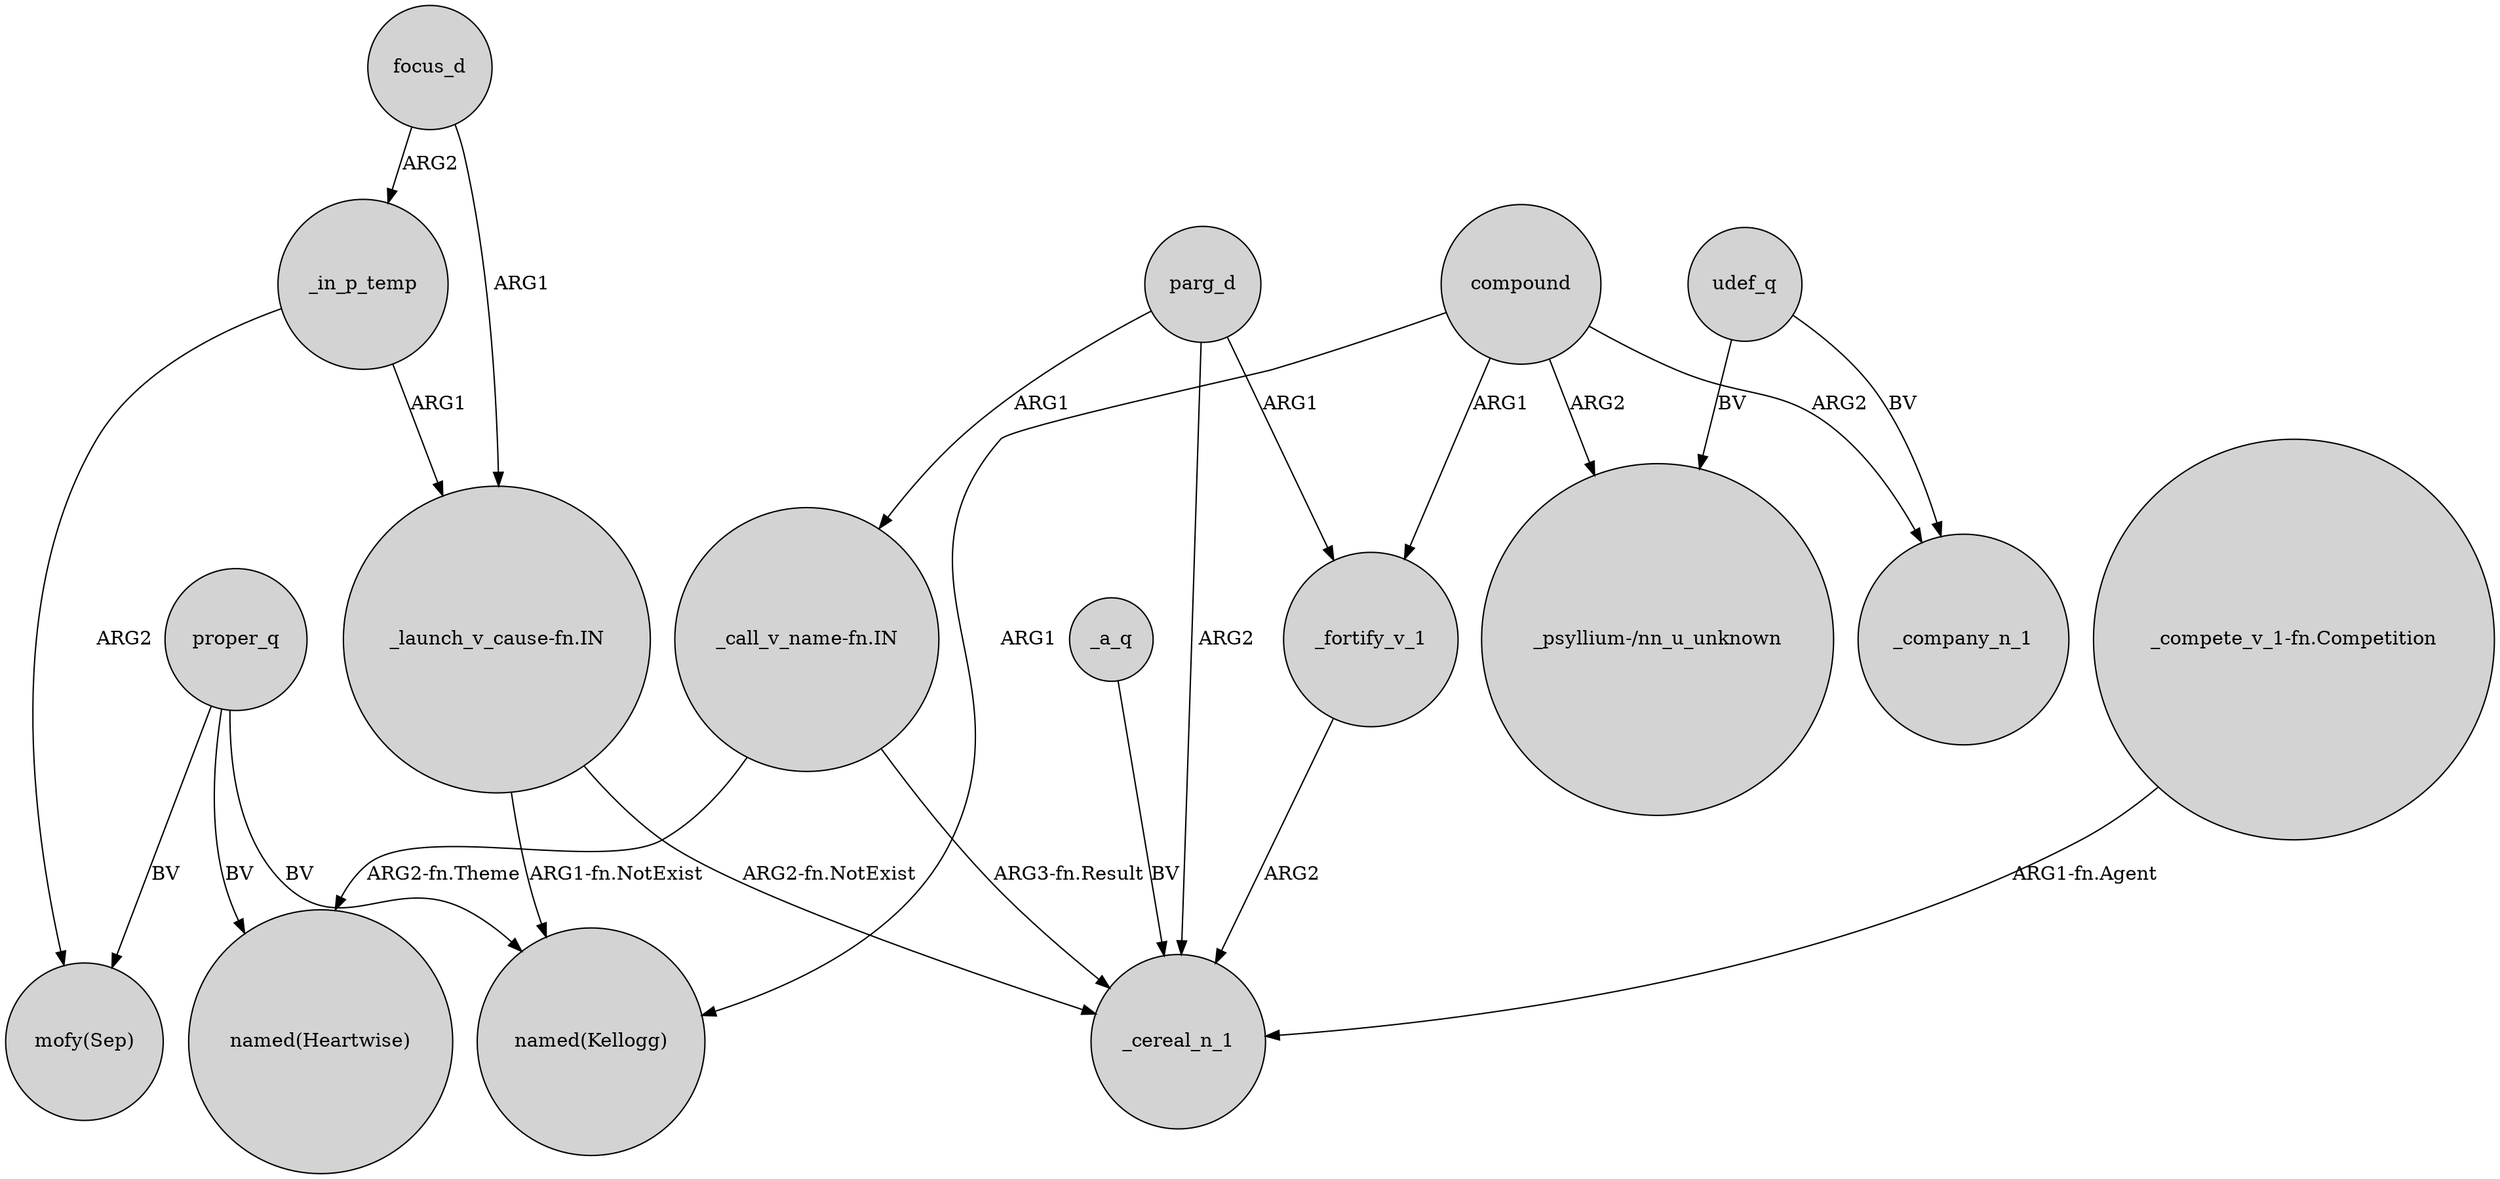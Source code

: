 digraph {
	node [shape=circle style=filled]
	focus_d -> _in_p_temp [label=ARG2]
	_a_q -> _cereal_n_1 [label=BV]
	compound -> "_psyllium-/nn_u_unknown" [label=ARG2]
	udef_q -> "_psyllium-/nn_u_unknown" [label=BV]
	compound -> _company_n_1 [label=ARG2]
	parg_d -> _cereal_n_1 [label=ARG2]
	"_compete_v_1-fn.Competition" -> _cereal_n_1 [label="ARG1-fn.Agent"]
	"_call_v_name-fn.IN" -> "named(Heartwise)" [label="ARG2-fn.Theme"]
	proper_q -> "mofy(Sep)" [label=BV]
	parg_d -> _fortify_v_1 [label=ARG1]
	_fortify_v_1 -> _cereal_n_1 [label=ARG2]
	parg_d -> "_call_v_name-fn.IN" [label=ARG1]
	"_call_v_name-fn.IN" -> _cereal_n_1 [label="ARG3-fn.Result"]
	"_launch_v_cause-fn.IN" -> _cereal_n_1 [label="ARG2-fn.NotExist"]
	_in_p_temp -> "_launch_v_cause-fn.IN" [label=ARG1]
	focus_d -> "_launch_v_cause-fn.IN" [label=ARG1]
	proper_q -> "named(Heartwise)" [label=BV]
	compound -> _fortify_v_1 [label=ARG1]
	compound -> "named(Kellogg)" [label=ARG1]
	_in_p_temp -> "mofy(Sep)" [label=ARG2]
	udef_q -> _company_n_1 [label=BV]
	"_launch_v_cause-fn.IN" -> "named(Kellogg)" [label="ARG1-fn.NotExist"]
	proper_q -> "named(Kellogg)" [label=BV]
}
